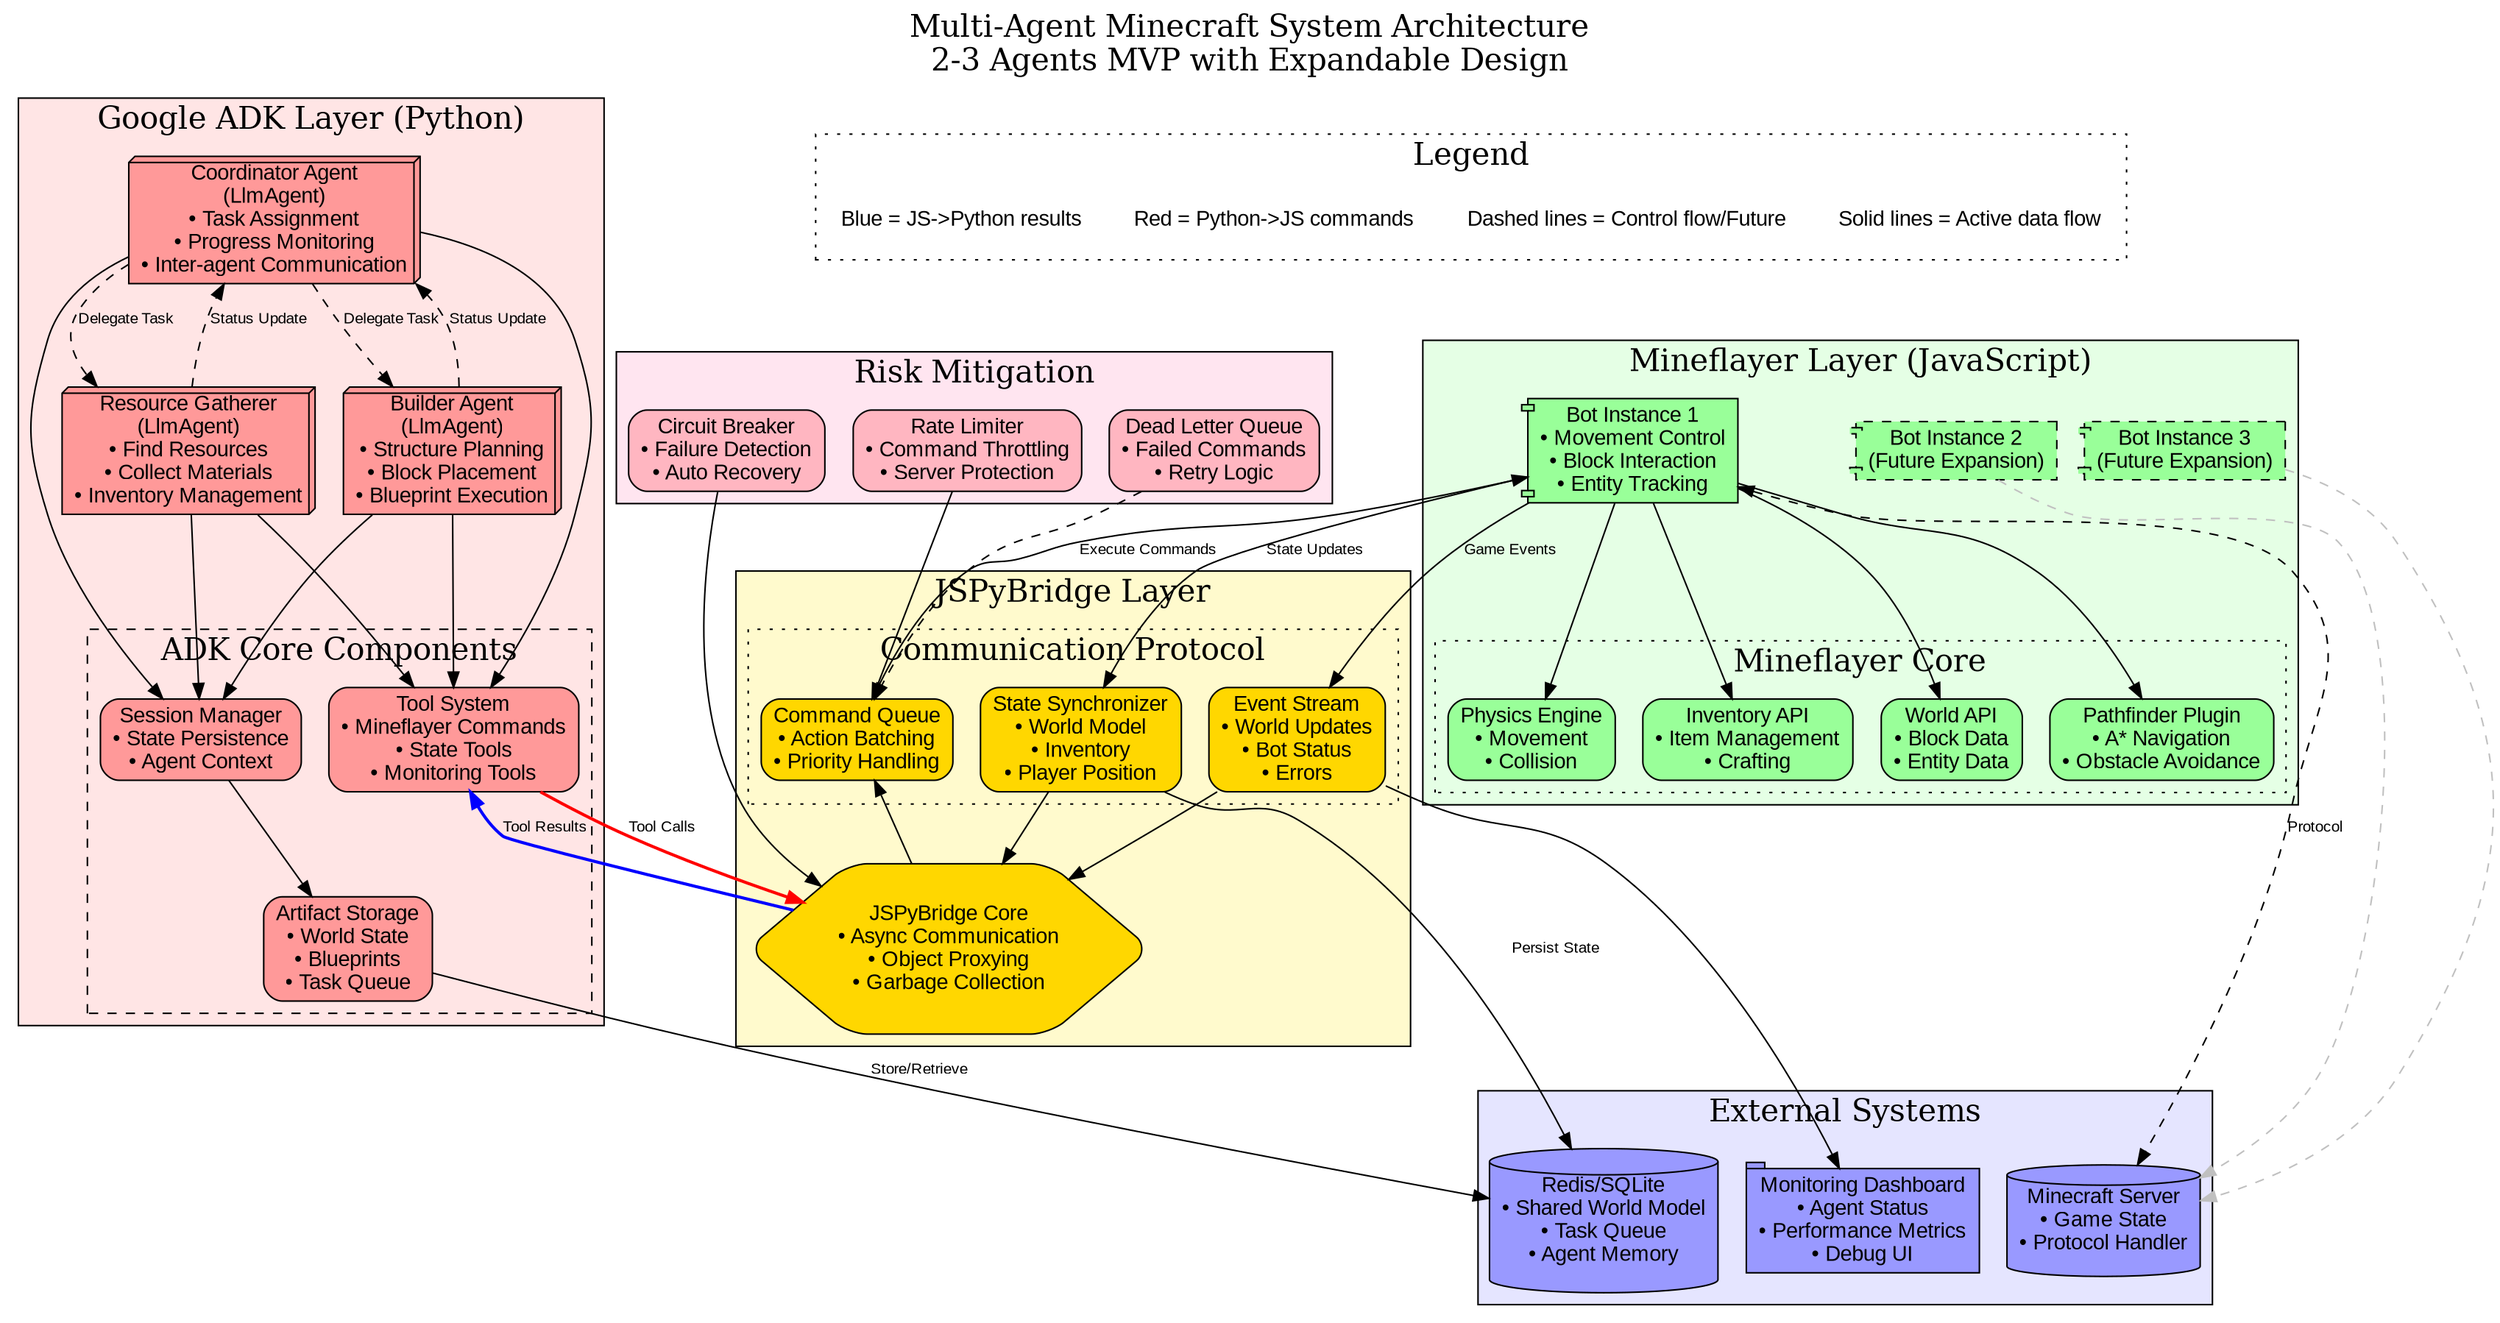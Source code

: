 digraph MinecraftMultiAgentArchitecture {
    rankdir=TB;
    compound=true;
    node [shape=box, style="rounded,filled"];
    edge [fontsize=10];

    // Title
    labelloc="t";
    label="Multi-Agent Minecraft System Architecture\n2-3 Agents MVP with Expandable Design";
    fontsize=20;

    // Style definitions
    node [fontname="Arial"];
    edge [fontname="Arial"];

    // ADK Layer (Python)
    subgraph cluster_adk {
        label="Google ADK Layer (Python)";
        style=filled;
        fillcolor="#FFE5E5";
        node [fillcolor="#FF9999"];

        // Coordinator Agent
        coordinator [label="Coordinator Agent\n(LlmAgent)\n• Task Assignment\n• Progress Monitoring\n• Inter-agent Communication", shape=box3d];

        // Resource Gatherer Agent
        gatherer [label="Resource Gatherer\n(LlmAgent)\n• Find Resources\n• Collect Materials\n• Inventory Management", shape=box3d];

        // Builder Agent
        builder [label="Builder Agent\n(LlmAgent)\n• Structure Planning\n• Block Placement\n• Blueprint Execution", shape=box3d];

        // ADK Core Components
        subgraph cluster_adk_core {
            label="ADK Core Components";
            style=dashed;
            fillcolor="#FFCCCC";

            session_mgr [label="Session Manager\n• State Persistence\n• Agent Context"];
            tool_system [label="Tool System\n• Mineflayer Commands\n• State Tools\n• Monitoring Tools"];
            artifact_store [label="Artifact Storage\n• World State\n• Blueprints\n• Task Queue"];
        }
    }

    // Bridge Layer
    subgraph cluster_bridge {
        label="JSPyBridge Layer";
        style=filled;
        fillcolor="#FFFACD";
        node [fillcolor="#FFD700"];

        bridge_core [label="JSPyBridge Core\n• Async Communication\n• Object Proxying\n• Garbage Collection", shape=hexagon];

        // Communication components
        subgraph cluster_comm {
            label="Communication Protocol";
            style=dotted;

            cmd_queue [label="Command Queue\n• Action Batching\n• Priority Handling"];
            event_stream [label="Event Stream\n• World Updates\n• Bot Status\n• Errors"];
            state_sync [label="State Synchronizer\n• World Model\n• Inventory\n• Player Position"];
        }
    }

    // Mineflayer Layer (JavaScript)
    subgraph cluster_mineflayer {
        label="Mineflayer Layer (JavaScript)";
        style=filled;
        fillcolor="#E5FFE5";
        node [fillcolor="#99FF99"];

        // Bot instances
        bot1 [label="Bot Instance 1\n• Movement Control\n• Block Interaction\n• Entity Tracking", shape=component];
        bot2 [label="Bot Instance 2\n(Future Expansion)", shape=component, style="rounded,filled,dashed"];
        bot3 [label="Bot Instance 3\n(Future Expansion)", shape=component, style="rounded,filled,dashed"];

        // Mineflayer components
        subgraph cluster_mf_core {
            label="Mineflayer Core";
            style=dotted;

            pathfinder [label="Pathfinder Plugin\n• A* Navigation\n• Obstacle Avoidance"];
            physics [label="Physics Engine\n• Movement\n• Collision"];
            inventory [label="Inventory API\n• Item Management\n• Crafting"];
            world [label="World API\n• Block Data\n• Entity Data"];
        }
    }

    // External Systems
    subgraph cluster_external {
        label="External Systems";
        style=filled;
        fillcolor="#E5E5FF";
        node [fillcolor="#9999FF"];

        minecraft_server [label="Minecraft Server\n• Game State\n• Protocol Handler", shape=cylinder];

        redis [label="Redis/SQLite\n• Shared World Model\n• Task Queue\n• Agent Memory", shape=cylinder];

        monitoring [label="Monitoring Dashboard\n• Agent Status\n• Performance Metrics\n• Debug UI", shape=tab];
    }

    // Risk Mitigation Components
    subgraph cluster_risk {
        label="Risk Mitigation";
        style=filled;
        fillcolor="#FFE5F0";
        node [fillcolor="#FFB6C1"];

        circuit_breaker [label="Circuit Breaker\n• Failure Detection\n• Auto Recovery"];
        rate_limiter [label="Rate Limiter\n• Command Throttling\n• Server Protection"];
        dlq [label="Dead Letter Queue\n• Failed Commands\n• Retry Logic"];
    }

    // Connections - ADK Internal
    coordinator -> gatherer [label="Delegate Task", style=dashed];
    coordinator -> builder [label="Delegate Task", style=dashed];
    gatherer -> coordinator [label="Status Update", style=dashed];
    builder -> coordinator [label="Status Update", style=dashed];

    coordinator -> session_mgr;
    gatherer -> session_mgr;
    builder -> session_mgr;

    coordinator -> tool_system;
    gatherer -> tool_system;
    builder -> tool_system;

    session_mgr -> artifact_store;

    // Connections - Bridge
    tool_system -> bridge_core [label="Tool Calls", color=red, style=bold];
    bridge_core -> cmd_queue;
    event_stream -> bridge_core;
    state_sync -> bridge_core;

    bridge_core -> tool_system [label="Tool Results", color=blue, style=bold];

    // Connections - Mineflayer
    cmd_queue -> bot1 [label="Execute Commands"];
    bot1 -> event_stream [label="Game Events"];
    bot1 -> state_sync [label="State Updates"];

    bot1 -> pathfinder;
    bot1 -> physics;
    bot1 -> inventory;
    bot1 -> world;

    // External connections
    bot1 -> minecraft_server [label="Protocol", dir=both, style=dashed];

    state_sync -> redis [label="Persist State"];
    artifact_store -> redis [label="Store/Retrieve"];

    event_stream -> monitoring;
    circuit_breaker -> bridge_core;
    rate_limiter -> cmd_queue;
    dlq -> cmd_queue [style=dashed];

    // Future expansion paths
    bot2 -> minecraft_server [style=dashed, color=gray];
    bot3 -> minecraft_server [style=dashed, color=gray];

    // Legend
    subgraph cluster_legend {
        label="Legend";
        style=dotted;
        node [shape=plaintext, fillcolor=white];

        legend1 [label="Solid lines = Active data flow"];
        legend2 [label="Dashed lines = Control flow/Future"];
        legend3 [label="Red = Python->JS commands"];
        legend4 [label="Blue = JS->Python results"];
    }
}
